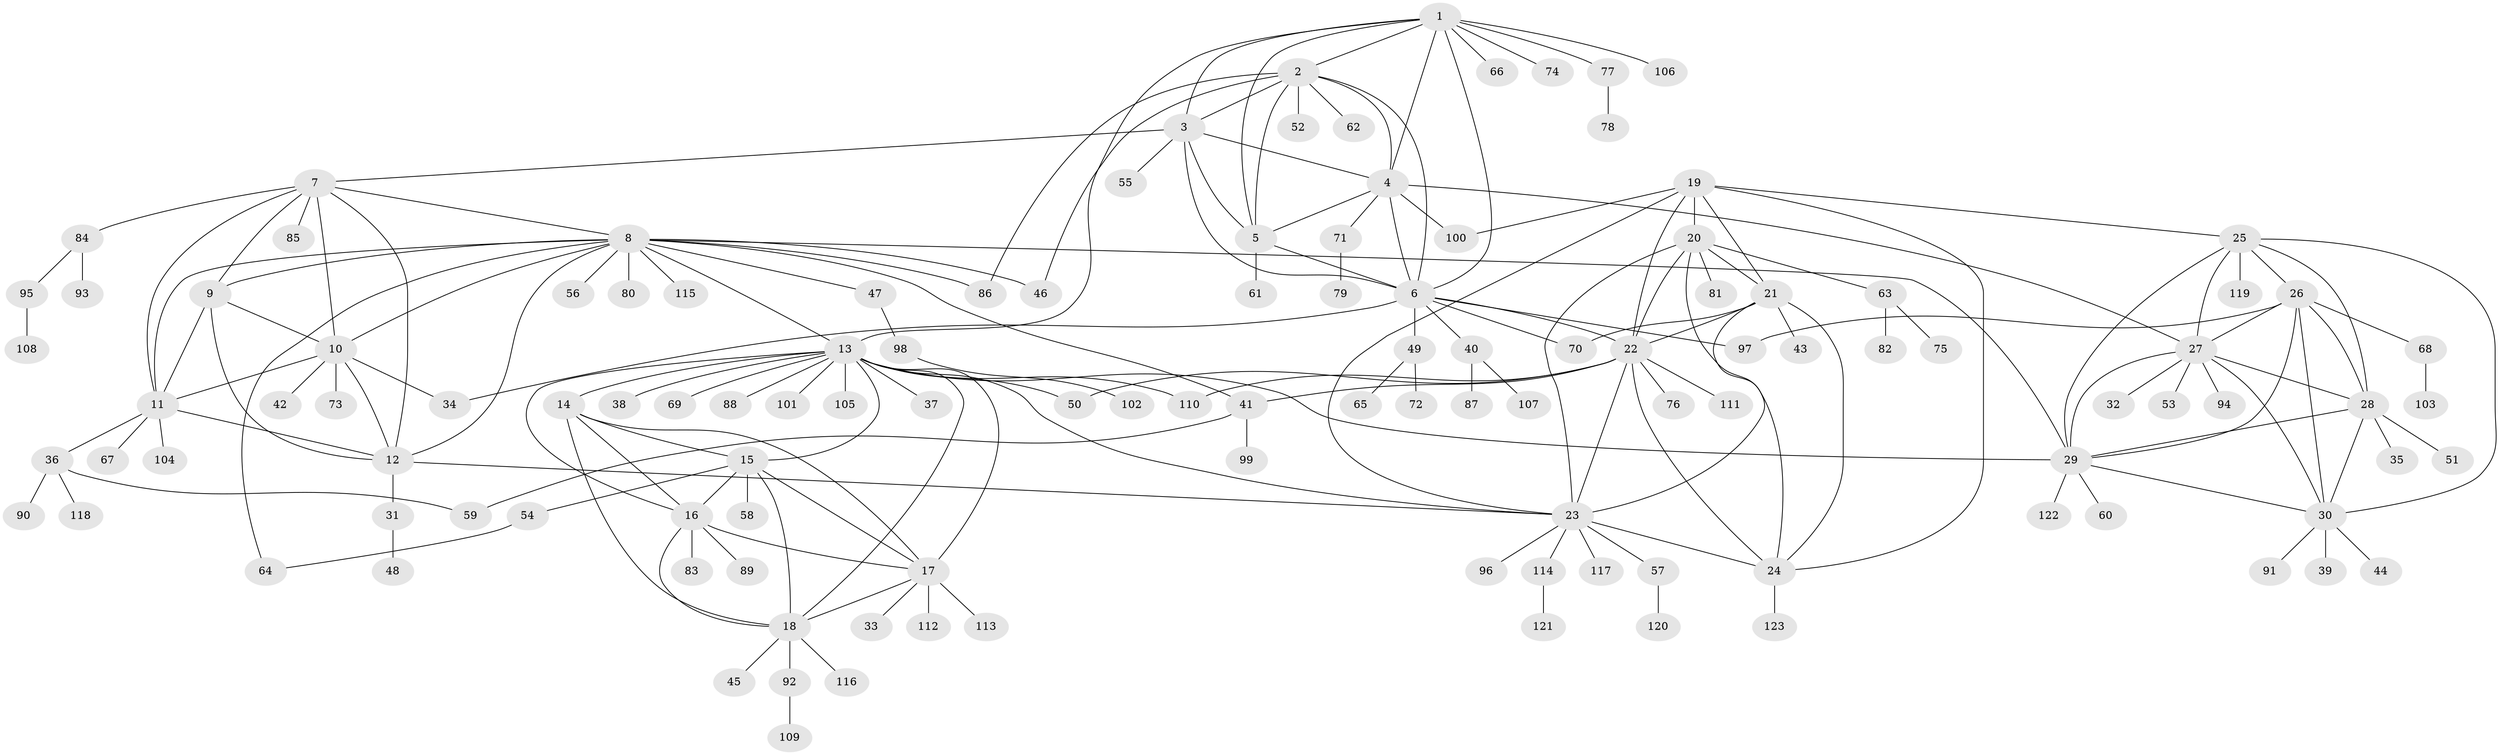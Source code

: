 // coarse degree distribution, {7: 0.031914893617021274, 8: 0.010638297872340425, 4: 0.0425531914893617, 12: 0.010638297872340425, 6: 0.0425531914893617, 16: 0.010638297872340425, 9: 0.010638297872340425, 19: 0.010638297872340425, 5: 0.0425531914893617, 11: 0.02127659574468085, 10: 0.010638297872340425, 2: 0.19148936170212766, 1: 0.5531914893617021, 3: 0.010638297872340425}
// Generated by graph-tools (version 1.1) at 2025/52/02/27/25 19:52:20]
// undirected, 123 vertices, 189 edges
graph export_dot {
graph [start="1"]
  node [color=gray90,style=filled];
  1;
  2;
  3;
  4;
  5;
  6;
  7;
  8;
  9;
  10;
  11;
  12;
  13;
  14;
  15;
  16;
  17;
  18;
  19;
  20;
  21;
  22;
  23;
  24;
  25;
  26;
  27;
  28;
  29;
  30;
  31;
  32;
  33;
  34;
  35;
  36;
  37;
  38;
  39;
  40;
  41;
  42;
  43;
  44;
  45;
  46;
  47;
  48;
  49;
  50;
  51;
  52;
  53;
  54;
  55;
  56;
  57;
  58;
  59;
  60;
  61;
  62;
  63;
  64;
  65;
  66;
  67;
  68;
  69;
  70;
  71;
  72;
  73;
  74;
  75;
  76;
  77;
  78;
  79;
  80;
  81;
  82;
  83;
  84;
  85;
  86;
  87;
  88;
  89;
  90;
  91;
  92;
  93;
  94;
  95;
  96;
  97;
  98;
  99;
  100;
  101;
  102;
  103;
  104;
  105;
  106;
  107;
  108;
  109;
  110;
  111;
  112;
  113;
  114;
  115;
  116;
  117;
  118;
  119;
  120;
  121;
  122;
  123;
  1 -- 2;
  1 -- 3;
  1 -- 4;
  1 -- 5;
  1 -- 6;
  1 -- 13;
  1 -- 66;
  1 -- 74;
  1 -- 77;
  1 -- 106;
  2 -- 3;
  2 -- 4;
  2 -- 5;
  2 -- 6;
  2 -- 46;
  2 -- 52;
  2 -- 62;
  2 -- 86;
  3 -- 4;
  3 -- 5;
  3 -- 6;
  3 -- 7;
  3 -- 55;
  4 -- 5;
  4 -- 6;
  4 -- 27;
  4 -- 71;
  4 -- 100;
  5 -- 6;
  5 -- 61;
  6 -- 22;
  6 -- 34;
  6 -- 40;
  6 -- 49;
  6 -- 70;
  6 -- 97;
  7 -- 8;
  7 -- 9;
  7 -- 10;
  7 -- 11;
  7 -- 12;
  7 -- 84;
  7 -- 85;
  8 -- 9;
  8 -- 10;
  8 -- 11;
  8 -- 12;
  8 -- 13;
  8 -- 29;
  8 -- 41;
  8 -- 46;
  8 -- 47;
  8 -- 56;
  8 -- 64;
  8 -- 80;
  8 -- 86;
  8 -- 115;
  9 -- 10;
  9 -- 11;
  9 -- 12;
  10 -- 11;
  10 -- 12;
  10 -- 34;
  10 -- 42;
  10 -- 73;
  11 -- 12;
  11 -- 36;
  11 -- 67;
  11 -- 104;
  12 -- 23;
  12 -- 31;
  13 -- 14;
  13 -- 15;
  13 -- 16;
  13 -- 17;
  13 -- 18;
  13 -- 23;
  13 -- 29;
  13 -- 37;
  13 -- 38;
  13 -- 50;
  13 -- 69;
  13 -- 88;
  13 -- 101;
  13 -- 105;
  13 -- 110;
  14 -- 15;
  14 -- 16;
  14 -- 17;
  14 -- 18;
  15 -- 16;
  15 -- 17;
  15 -- 18;
  15 -- 54;
  15 -- 58;
  16 -- 17;
  16 -- 18;
  16 -- 83;
  16 -- 89;
  17 -- 18;
  17 -- 33;
  17 -- 112;
  17 -- 113;
  18 -- 45;
  18 -- 92;
  18 -- 116;
  19 -- 20;
  19 -- 21;
  19 -- 22;
  19 -- 23;
  19 -- 24;
  19 -- 25;
  19 -- 100;
  20 -- 21;
  20 -- 22;
  20 -- 23;
  20 -- 24;
  20 -- 63;
  20 -- 81;
  21 -- 22;
  21 -- 23;
  21 -- 24;
  21 -- 43;
  21 -- 70;
  22 -- 23;
  22 -- 24;
  22 -- 41;
  22 -- 50;
  22 -- 76;
  22 -- 110;
  22 -- 111;
  23 -- 24;
  23 -- 57;
  23 -- 96;
  23 -- 114;
  23 -- 117;
  24 -- 123;
  25 -- 26;
  25 -- 27;
  25 -- 28;
  25 -- 29;
  25 -- 30;
  25 -- 119;
  26 -- 27;
  26 -- 28;
  26 -- 29;
  26 -- 30;
  26 -- 68;
  26 -- 97;
  27 -- 28;
  27 -- 29;
  27 -- 30;
  27 -- 32;
  27 -- 53;
  27 -- 94;
  28 -- 29;
  28 -- 30;
  28 -- 35;
  28 -- 51;
  29 -- 30;
  29 -- 60;
  29 -- 122;
  30 -- 39;
  30 -- 44;
  30 -- 91;
  31 -- 48;
  36 -- 59;
  36 -- 90;
  36 -- 118;
  40 -- 87;
  40 -- 107;
  41 -- 59;
  41 -- 99;
  47 -- 98;
  49 -- 65;
  49 -- 72;
  54 -- 64;
  57 -- 120;
  63 -- 75;
  63 -- 82;
  68 -- 103;
  71 -- 79;
  77 -- 78;
  84 -- 93;
  84 -- 95;
  92 -- 109;
  95 -- 108;
  98 -- 102;
  114 -- 121;
}
